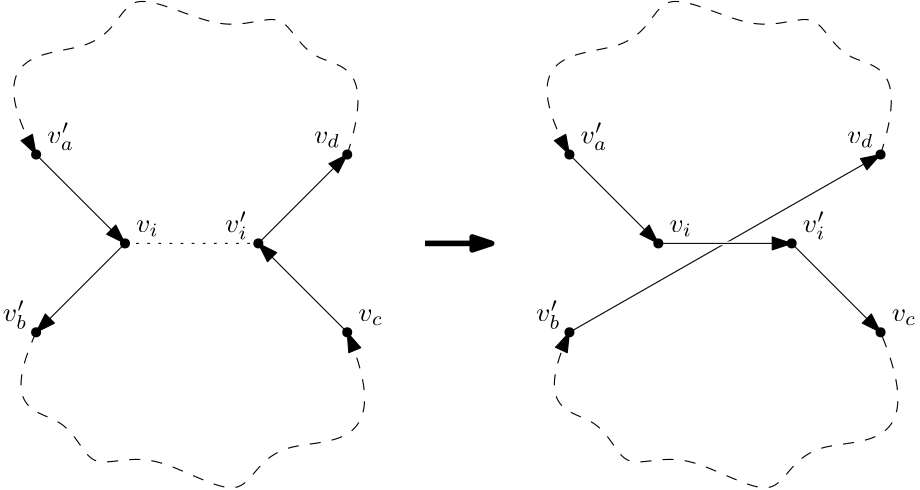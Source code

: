<?xml version="1.0"?>
<!DOCTYPE ipe SYSTEM "ipe.dtd">
<ipe version="70218" creator="Ipe 7.2.24">
<info created="D:20240513111043" modified="D:20240513142555"/>
<ipestyle name="basic">
<symbol name="arrow/arc(spx)">
<path stroke="sym-stroke" fill="sym-stroke" pen="sym-pen">
0 0 m
-1 0.333 l
-1 -0.333 l
h
</path>
</symbol>
<symbol name="arrow/farc(spx)">
<path stroke="sym-stroke" fill="white" pen="sym-pen">
0 0 m
-1 0.333 l
-1 -0.333 l
h
</path>
</symbol>
<symbol name="arrow/ptarc(spx)">
<path stroke="sym-stroke" fill="sym-stroke" pen="sym-pen">
0 0 m
-1 0.333 l
-0.8 0 l
-1 -0.333 l
h
</path>
</symbol>
<symbol name="arrow/fptarc(spx)">
<path stroke="sym-stroke" fill="white" pen="sym-pen">
0 0 m
-1 0.333 l
-0.8 0 l
-1 -0.333 l
h
</path>
</symbol>
<symbol name="mark/circle(sx)" transformations="translations">
<path fill="sym-stroke">
0.6 0 0 0.6 0 0 e
0.4 0 0 0.4 0 0 e
</path>
</symbol>
<symbol name="mark/disk(sx)" transformations="translations">
<path fill="sym-stroke">
0.6 0 0 0.6 0 0 e
</path>
</symbol>
<symbol name="mark/fdisk(sfx)" transformations="translations">
<group>
<path fill="sym-fill">
0.5 0 0 0.5 0 0 e
</path>
<path fill="sym-stroke" fillrule="eofill">
0.6 0 0 0.6 0 0 e
0.4 0 0 0.4 0 0 e
</path>
</group>
</symbol>
<symbol name="mark/box(sx)" transformations="translations">
<path fill="sym-stroke" fillrule="eofill">
-0.6 -0.6 m
0.6 -0.6 l
0.6 0.6 l
-0.6 0.6 l
h
-0.4 -0.4 m
0.4 -0.4 l
0.4 0.4 l
-0.4 0.4 l
h
</path>
</symbol>
<symbol name="mark/square(sx)" transformations="translations">
<path fill="sym-stroke">
-0.6 -0.6 m
0.6 -0.6 l
0.6 0.6 l
-0.6 0.6 l
h
</path>
</symbol>
<symbol name="mark/fsquare(sfx)" transformations="translations">
<group>
<path fill="sym-fill">
-0.5 -0.5 m
0.5 -0.5 l
0.5 0.5 l
-0.5 0.5 l
h
</path>
<path fill="sym-stroke" fillrule="eofill">
-0.6 -0.6 m
0.6 -0.6 l
0.6 0.6 l
-0.6 0.6 l
h
-0.4 -0.4 m
0.4 -0.4 l
0.4 0.4 l
-0.4 0.4 l
h
</path>
</group>
</symbol>
<symbol name="mark/cross(sx)" transformations="translations">
<group>
<path fill="sym-stroke">
-0.43 -0.57 m
0.57 0.43 l
0.43 0.57 l
-0.57 -0.43 l
h
</path>
<path fill="sym-stroke">
-0.43 0.57 m
0.57 -0.43 l
0.43 -0.57 l
-0.57 0.43 l
h
</path>
</group>
</symbol>
<symbol name="arrow/fnormal(spx)">
<path stroke="sym-stroke" fill="white" pen="sym-pen">
0 0 m
-1 0.333 l
-1 -0.333 l
h
</path>
</symbol>
<symbol name="arrow/pointed(spx)">
<path stroke="sym-stroke" fill="sym-stroke" pen="sym-pen">
0 0 m
-1 0.333 l
-0.8 0 l
-1 -0.333 l
h
</path>
</symbol>
<symbol name="arrow/fpointed(spx)">
<path stroke="sym-stroke" fill="white" pen="sym-pen">
0 0 m
-1 0.333 l
-0.8 0 l
-1 -0.333 l
h
</path>
</symbol>
<symbol name="arrow/linear(spx)">
<path stroke="sym-stroke" pen="sym-pen">
-1 0.333 m
0 0 l
-1 -0.333 l
</path>
</symbol>
<symbol name="arrow/fdouble(spx)">
<path stroke="sym-stroke" fill="white" pen="sym-pen">
0 0 m
-1 0.333 l
-1 -0.333 l
h
-1 0 m
-2 0.333 l
-2 -0.333 l
h
</path>
</symbol>
<symbol name="arrow/double(spx)">
<path stroke="sym-stroke" fill="sym-stroke" pen="sym-pen">
0 0 m
-1 0.333 l
-1 -0.333 l
h
-1 0 m
-2 0.333 l
-2 -0.333 l
h
</path>
</symbol>
<symbol name="arrow/mid-normal(spx)">
<path stroke="sym-stroke" fill="sym-stroke" pen="sym-pen">
0.5 0 m
-0.5 0.333 l
-0.5 -0.333 l
h
</path>
</symbol>
<symbol name="arrow/mid-fnormal(spx)">
<path stroke="sym-stroke" fill="white" pen="sym-pen">
0.5 0 m
-0.5 0.333 l
-0.5 -0.333 l
h
</path>
</symbol>
<symbol name="arrow/mid-pointed(spx)">
<path stroke="sym-stroke" fill="sym-stroke" pen="sym-pen">
0.5 0 m
-0.5 0.333 l
-0.3 0 l
-0.5 -0.333 l
h
</path>
</symbol>
<symbol name="arrow/mid-fpointed(spx)">
<path stroke="sym-stroke" fill="white" pen="sym-pen">
0.5 0 m
-0.5 0.333 l
-0.3 0 l
-0.5 -0.333 l
h
</path>
</symbol>
<symbol name="arrow/mid-double(spx)">
<path stroke="sym-stroke" fill="sym-stroke" pen="sym-pen">
1 0 m
0 0.333 l
0 -0.333 l
h
0 0 m
-1 0.333 l
-1 -0.333 l
h
</path>
</symbol>
<symbol name="arrow/mid-fdouble(spx)">
<path stroke="sym-stroke" fill="white" pen="sym-pen">
1 0 m
0 0.333 l
0 -0.333 l
h
0 0 m
-1 0.333 l
-1 -0.333 l
h
</path>
</symbol>
<anglesize name="22.5 deg" value="22.5"/>
<anglesize name="30 deg" value="30"/>
<anglesize name="45 deg" value="45"/>
<anglesize name="60 deg" value="60"/>
<anglesize name="90 deg" value="90"/>
<arrowsize name="large" value="10"/>
<arrowsize name="small" value="5"/>
<arrowsize name="tiny" value="3"/>
<color name="blue" value="0 0 1"/>
<color name="brown" value="0.647 0.165 0.165"/>
<color name="darkblue" value="0 0 0.545"/>
<color name="darkcyan" value="0 0.545 0.545"/>
<color name="darkgray" value="0.663"/>
<color name="darkgreen" value="0 0.392 0"/>
<color name="darkmagenta" value="0.545 0 0.545"/>
<color name="darkorange" value="1 0.549 0"/>
<color name="darkred" value="0.545 0 0"/>
<color name="gold" value="1 0.843 0"/>
<color name="gray" value="0.745"/>
<color name="green" value="0 1 0"/>
<color name="lightblue" value="0.678 0.847 0.902"/>
<color name="lightcyan" value="0.878 1 1"/>
<color name="lightgray" value="0.827"/>
<color name="lightgreen" value="0.565 0.933 0.565"/>
<color name="lightyellow" value="1 1 0.878"/>
<color name="navy" value="0 0 0.502"/>
<color name="orange" value="1 0.647 0"/>
<color name="pink" value="1 0.753 0.796"/>
<color name="purple" value="0.627 0.125 0.941"/>
<color name="red" value="1 0 0"/>
<color name="seagreen" value="0.18 0.545 0.341"/>
<color name="turquoise" value="0.251 0.878 0.816"/>
<color name="violet" value="0.933 0.51 0.933"/>
<color name="yellow" value="1 1 0"/>
<dashstyle name="dash dot dotted" value="[4 2 1 2 1 2] 0"/>
<dashstyle name="dash dotted" value="[4 2 1 2] 0"/>
<dashstyle name="dashed" value="[4] 0"/>
<dashstyle name="dotted" value="[1 3] 0"/>
<gridsize name="10 pts (~3.5 mm)" value="10"/>
<gridsize name="14 pts (~5 mm)" value="14"/>
<gridsize name="16 pts (~6 mm)" value="16"/>
<gridsize name="20 pts (~7 mm)" value="20"/>
<gridsize name="28 pts (~10 mm)" value="28"/>
<gridsize name="32 pts (~12 mm)" value="32"/>
<gridsize name="4 pts" value="4"/>
<gridsize name="56 pts (~20 mm)" value="56"/>
<gridsize name="8 pts (~3 mm)" value="8"/>
<opacity name="10%" value="0.1"/>
<opacity name="30%" value="0.3"/>
<opacity name="50%" value="0.5"/>
<opacity name="75%" value="0.75"/>
<pen name="fat" value="1.2"/>
<pen name="heavier" value="0.8"/>
<pen name="ultrafat" value="2"/>
<symbolsize name="large" value="5"/>
<symbolsize name="small" value="2"/>
<symbolsize name="tiny" value="1.1"/>
<textsize name="Huge" value="\Huge"/>
<textsize name="LARGE" value="\LARGE"/>
<textsize name="Large" value="\Large"/>
<textsize name="footnote" value="\footnotesize"/>
<textsize name="huge" value="\huge"/>
<textsize name="large" value="\large"/>
<textsize name="small" value="\small"/>
<textsize name="tiny" value="\tiny"/>
<textstyle name="center" begin="\begin{center}" end="\end{center}"/>
<textstyle name="item" begin="\begin{itemize}\item{}" end="\end{itemize}"/>
<textstyle name="itemize" begin="\begin{itemize}" end="\end{itemize}"/>
<tiling name="falling" angle="-60" step="4" width="1"/>
<tiling name="rising" angle="30" step="4" width="1"/>
</ipestyle>
<page>
<layer name="alpha"/>
<view layers="alpha" active="alpha"/>
<use layer="alpha" name="mark/disk(sx)" pos="96 704" size="normal" stroke="black"/>
<use name="mark/disk(sx)" pos="144 704" size="normal" stroke="black"/>
<text matrix="1 0 0 1 -12 36" transformations="translations" pos="112 672" stroke="black" type="label" width="8.146" height="4.294" depth="1.49" valign="baseline" style="math">v_i</text>
<text matrix="1 0 0 1 20 36" transformations="translations" pos="112 672" stroke="black" type="label" width="8.146" height="7.493" depth="2.59" valign="baseline" style="math">v_i&apos;</text>
<use matrix="1 0 0 1 -32 32" name="mark/disk(sx)" pos="96 704" size="normal" stroke="black"/>
<use matrix="1 0 0 1 -32 -32" name="mark/disk(sx)" pos="96 704" size="normal" stroke="black"/>
<use matrix="1 0 0 1 80 32" name="mark/disk(sx)" pos="96 704" size="normal" stroke="black"/>
<use matrix="1 0 0 1 80 -32" name="mark/disk(sx)" pos="96 704" size="normal" stroke="black"/>
<path stroke="black" arrow="normal/normal">
144 704 m
176 736 l
</path>
<path stroke="black" arrow="normal/normal">
64 736 m
96 704 l
</path>
<path stroke="black" arrow="normal/normal">
96 704 m
64 672 l
</path>
<text matrix="1 0 0 1 -52 76" transformations="translations" pos="120 664" stroke="black" type="label" width="9.649" height="7.493" depth="2.46" valign="baseline" style="math">v_a&apos;</text>
<text matrix="1 0 0 1 -68 12" transformations="translations" pos="120 664" stroke="black" type="label" width="8.831" height="7.491" depth="2.82" valign="baseline" style="math">v_b&apos;</text>
<text matrix="1 0 0 1 44 76" transformations="translations" pos="120 664" stroke="black" type="label" width="9.475" height="4.294" depth="1.49" valign="baseline" style="math">v_d</text>
<text matrix="1 0 0 1 60 12" transformations="translations" pos="120 664" stroke="black" type="label" width="8.888" height="4.294" depth="1.49" valign="baseline" style="math">v_c</text>
<path stroke="black" rarrow="normal/normal">
144 704 m
176 672 l
</path>
<use matrix="1 0 0 1 192 0" name="mark/disk(sx)" pos="96 704" size="normal" stroke="black"/>
<use matrix="1 0 0 1 192 0" name="mark/disk(sx)" pos="144 704" size="normal" stroke="black"/>
<text matrix="1 0 0 1 180 36" transformations="translations" pos="112 672" stroke="black" type="label" width="8.146" height="4.294" depth="1.49" valign="baseline" style="math">v_i</text>
<text matrix="1 0 0 1 228 36" transformations="translations" pos="112 672" stroke="black" type="label" width="8.146" height="7.493" depth="2.59" valign="baseline" style="math">v_i&apos;</text>
<use matrix="1 0 0 1 160 32" name="mark/disk(sx)" pos="96 704" size="normal" stroke="black"/>
<use matrix="1 0 0 1 160 -32" name="mark/disk(sx)" pos="96 704" size="normal" stroke="black"/>
<use matrix="1 0 0 1 272 32" name="mark/disk(sx)" pos="96 704" size="normal" stroke="black"/>
<use matrix="1 0 0 1 272 -32" name="mark/disk(sx)" pos="96 704" size="normal" stroke="black"/>
<path stroke="black" arrow="normal/normal">
336 704 m
368 672 l
</path>
<path matrix="1 0 0 1 192 0" stroke="black" arrow="normal/normal">
64 736 m
96 704 l
</path>
<path stroke="black" rarrow="normal/normal">
368 736 m
256 672 l
</path>
<text matrix="1 0 0 1 140 76" transformations="translations" pos="120 664" stroke="black" type="label" width="9.649" height="7.493" depth="2.46" valign="baseline" style="math">v_a&apos;</text>
<text matrix="1 0 0 1 124 12" transformations="translations" pos="120 664" stroke="black" type="label" width="8.831" height="7.491" depth="2.82" valign="baseline" style="math">v_b&apos;</text>
<text matrix="1 0 0 1 236 76" transformations="translations" pos="120 664" stroke="black" type="label" width="9.475" height="4.294" depth="1.49" valign="baseline" style="math">v_d</text>
<text matrix="1 0 0 1 252 12" transformations="translations" pos="120 664" stroke="black" type="label" width="8.888" height="4.294" depth="1.49" valign="baseline" style="math">v_c</text>
<path stroke="black" dash="dotted">
96 704 m
144 704 l
</path>
<path matrix="1 0 0 1 -36 0" stroke="black" pen="ultrafat" arrow="normal/normal">
240 704 m
264 704 l
</path>
<path stroke="black" dash="dashed" arrow="normal/normal">
176 736 m
186.345 768.147
160.662 766.615
153.866 790.236
132.68 777.389
94.2276 799.888
92.9675 768.627
43.0963 774.027
64 736 c
</path>
<path matrix="0.773068 0 0 0.340909 70.5628 463.352" fill="white">
308 708 m
308 704 l
316 704 l
316 708 l
h
</path>
<path matrix="1 0 0 1 -64 0" stroke="black" arrow="normal/normal">
352 704 m
400 704 l
</path>
<path stroke="black" dash="dashed" arrow="normal/normal">
64 672 m
51.212 644.019
76.9407 644.015
82.3138 620.03
104.229 631.589
141.269 606.833
144.394 637.963
193.854 629.594
176 672 c
</path>
<path matrix="1 0 0 1 192 0" stroke="black" dash="dashed" arrow="normal/normal">
176 736 m
186.345 768.147
160.662 766.615
153.866 790.236
132.68 777.389
94.2276 799.888
92.9675 768.627
43.0963 774.027
64 736 c
</path>
<path matrix="1 0 0 1 192 0" stroke="black" dash="dashed" rarrow="normal/normal">
64 672 m
51.212 644.019
76.9407 644.015
82.3138 620.03
104.229 631.589
141.269 606.833
144.394 637.963
193.854 629.594
176 672 c
</path>
</page>
</ipe>
